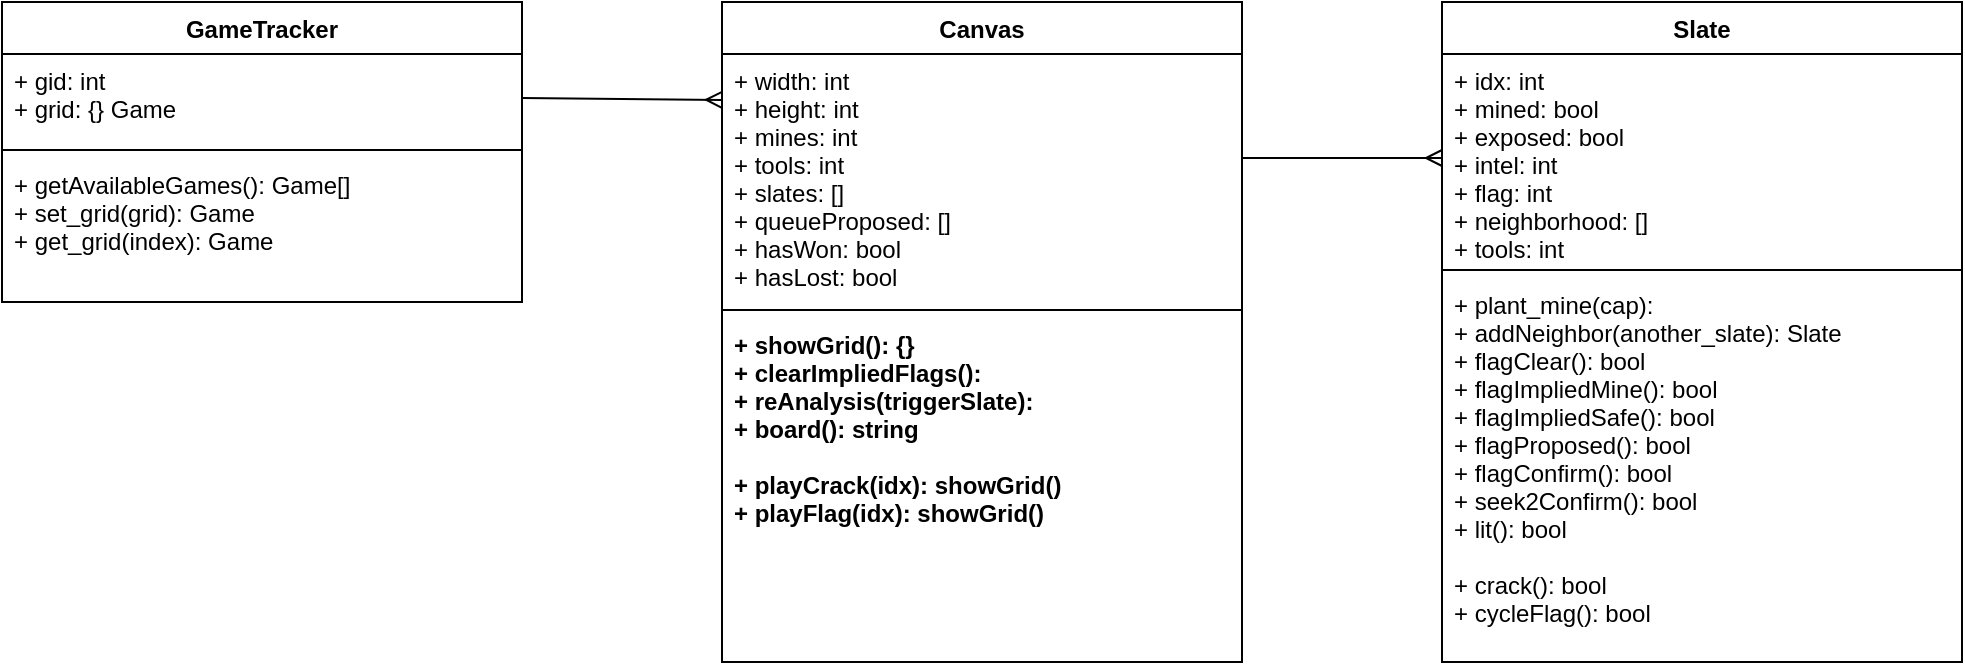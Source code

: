 <mxfile version="15.1.2" type="device"><diagram id="L88lod-JVaLO3EVnJX0l" name="Page-1"><mxGraphModel dx="1422" dy="747" grid="1" gridSize="10" guides="1" tooltips="1" connect="1" arrows="1" fold="1" page="1" pageScale="1" pageWidth="1100" pageHeight="850" math="0" shadow="0"><root><mxCell id="0"/><mxCell id="1" parent="0"/><mxCell id="HFxWqGsk7TARIOOiwWg6-5" value="GameTracker" style="swimlane;fontStyle=1;align=center;verticalAlign=top;childLayout=stackLayout;horizontal=1;startSize=26;horizontalStack=0;resizeParent=1;resizeParentMax=0;resizeLast=0;collapsible=1;marginBottom=0;" parent="1" vertex="1"><mxGeometry x="40" y="110" width="260" height="150" as="geometry"/></mxCell><mxCell id="HFxWqGsk7TARIOOiwWg6-6" value="+ gid: int&#10;+ grid: {} Game&#10;" style="text;strokeColor=none;fillColor=none;align=left;verticalAlign=top;spacingLeft=4;spacingRight=4;overflow=hidden;rotatable=0;points=[[0,0.5],[1,0.5]];portConstraint=eastwest;" parent="HFxWqGsk7TARIOOiwWg6-5" vertex="1"><mxGeometry y="26" width="260" height="44" as="geometry"/></mxCell><mxCell id="HFxWqGsk7TARIOOiwWg6-7" value="" style="line;strokeWidth=1;fillColor=none;align=left;verticalAlign=middle;spacingTop=-1;spacingLeft=3;spacingRight=3;rotatable=0;labelPosition=right;points=[];portConstraint=eastwest;" parent="HFxWqGsk7TARIOOiwWg6-5" vertex="1"><mxGeometry y="70" width="260" height="8" as="geometry"/></mxCell><mxCell id="HFxWqGsk7TARIOOiwWg6-8" value="+ getAvailableGames(): Game[]&#10;+ set_grid(grid): Game&#10;+ get_grid(index): Game" style="text;strokeColor=none;fillColor=none;align=left;verticalAlign=top;spacingLeft=4;spacingRight=4;overflow=hidden;rotatable=0;points=[[0,0.5],[1,0.5]];portConstraint=eastwest;" parent="HFxWqGsk7TARIOOiwWg6-5" vertex="1"><mxGeometry y="78" width="260" height="72" as="geometry"/></mxCell><mxCell id="HFxWqGsk7TARIOOiwWg6-13" value="Slate" style="swimlane;fontStyle=1;align=center;verticalAlign=top;childLayout=stackLayout;horizontal=1;startSize=26;horizontalStack=0;resizeParent=1;resizeParentMax=0;resizeLast=0;collapsible=1;marginBottom=0;" parent="1" vertex="1"><mxGeometry x="760" y="110" width="260" height="330" as="geometry"/></mxCell><mxCell id="HFxWqGsk7TARIOOiwWg6-14" value="+ idx: int&#10;+ mined: bool&#10;+ exposed: bool&#10;+ intel: int&#10;+ flag: int&#10;+ neighborhood: []&#10;+ tools: int&#10;&#10;" style="text;strokeColor=none;fillColor=none;align=left;verticalAlign=top;spacingLeft=4;spacingRight=4;overflow=hidden;rotatable=0;points=[[0,0.5],[1,0.5]];portConstraint=eastwest;" parent="HFxWqGsk7TARIOOiwWg6-13" vertex="1"><mxGeometry y="26" width="260" height="104" as="geometry"/></mxCell><mxCell id="HFxWqGsk7TARIOOiwWg6-15" value="" style="line;strokeWidth=1;fillColor=none;align=left;verticalAlign=middle;spacingTop=-1;spacingLeft=3;spacingRight=3;rotatable=0;labelPosition=right;points=[];portConstraint=eastwest;" parent="HFxWqGsk7TARIOOiwWg6-13" vertex="1"><mxGeometry y="130" width="260" height="8" as="geometry"/></mxCell><mxCell id="HFxWqGsk7TARIOOiwWg6-16" value="+ plant_mine(cap):&#10;+ addNeighbor(another_slate): Slate&#10;+ flagClear(): bool&#10;+ flagImpliedMine(): bool&#10;+ flagImpliedSafe(): bool&#10;+ flagProposed(): bool&#10;+ flagConfirm(): bool&#10;+ seek2Confirm(): bool&#10;+ lit(): bool&#10;&#10;+ crack(): bool&#10;+ cycleFlag(): bool" style="text;strokeColor=none;fillColor=none;align=left;verticalAlign=top;spacingLeft=4;spacingRight=4;overflow=hidden;rotatable=0;points=[[0,0.5],[1,0.5]];portConstraint=eastwest;" parent="HFxWqGsk7TARIOOiwWg6-13" vertex="1"><mxGeometry y="138" width="260" height="192" as="geometry"/></mxCell><mxCell id="HFxWqGsk7TARIOOiwWg6-17" value="Canvas" style="swimlane;fontStyle=1;align=center;verticalAlign=top;childLayout=stackLayout;horizontal=1;startSize=26;horizontalStack=0;resizeParent=1;resizeParentMax=0;resizeLast=0;collapsible=1;marginBottom=0;" parent="1" vertex="1"><mxGeometry x="400" y="110" width="260" height="330" as="geometry"/></mxCell><mxCell id="HFxWqGsk7TARIOOiwWg6-18" value="+ width: int&#10;+ height: int&#10;+ mines: int&#10;+ tools: int&#10;+ slates: []&#10;+ queueProposed: []&#10;+ hasWon: bool&#10;+ hasLost: bool&#10;&#10;" style="text;strokeColor=none;fillColor=none;align=left;verticalAlign=top;spacingLeft=4;spacingRight=4;overflow=hidden;rotatable=0;points=[[0,0.5],[1,0.5]];portConstraint=eastwest;" parent="HFxWqGsk7TARIOOiwWg6-17" vertex="1"><mxGeometry y="26" width="260" height="124" as="geometry"/></mxCell><mxCell id="HFxWqGsk7TARIOOiwWg6-19" value="" style="line;strokeWidth=1;fillColor=none;align=left;verticalAlign=middle;spacingTop=-1;spacingLeft=3;spacingRight=3;rotatable=0;labelPosition=right;points=[];portConstraint=eastwest;" parent="HFxWqGsk7TARIOOiwWg6-17" vertex="1"><mxGeometry y="150" width="260" height="8" as="geometry"/></mxCell><mxCell id="HFxWqGsk7TARIOOiwWg6-20" value="+ showGrid(): {}&#10;+ clearImpliedFlags():&#10;+ reAnalysis(triggerSlate):&#10;+ board(): string&#10;&#10;+ playCrack(idx): showGrid()&#10;+ playFlag(idx): showGrid()&#10;" style="text;strokeColor=none;fillColor=none;align=left;verticalAlign=top;spacingLeft=4;spacingRight=4;overflow=hidden;rotatable=0;points=[[0,0.5],[1,0.5]];portConstraint=eastwest;fontStyle=1" parent="HFxWqGsk7TARIOOiwWg6-17" vertex="1"><mxGeometry y="158" width="260" height="172" as="geometry"/></mxCell><mxCell id="HFxWqGsk7TARIOOiwWg6-22" value="" style="endArrow=none;endFill=0;endSize=24;html=1;exitX=0;exitY=0.5;exitDx=0;exitDy=0;entryX=1;entryY=0.419;entryDx=0;entryDy=0;entryPerimeter=0;startArrow=ERmany;startFill=0;" parent="1" source="HFxWqGsk7TARIOOiwWg6-14" target="HFxWqGsk7TARIOOiwWg6-18" edge="1"><mxGeometry width="160" relative="1" as="geometry"><mxPoint x="340" y="300" as="sourcePoint"/><mxPoint x="460" y="421" as="targetPoint"/></mxGeometry></mxCell><mxCell id="HFxWqGsk7TARIOOiwWg6-23" value="" style="endArrow=none;endFill=0;endSize=24;html=1;entryX=1;entryY=0.5;entryDx=0;entryDy=0;exitX=0;exitY=0.185;exitDx=0;exitDy=0;exitPerimeter=0;startArrow=ERmany;startFill=0;" parent="1" source="HFxWqGsk7TARIOOiwWg6-18" target="HFxWqGsk7TARIOOiwWg6-6" edge="1"><mxGeometry width="160" relative="1" as="geometry"><mxPoint x="430" y="250" as="sourcePoint"/><mxPoint x="466.1" y="585.08" as="targetPoint"/></mxGeometry></mxCell></root></mxGraphModel></diagram></mxfile>